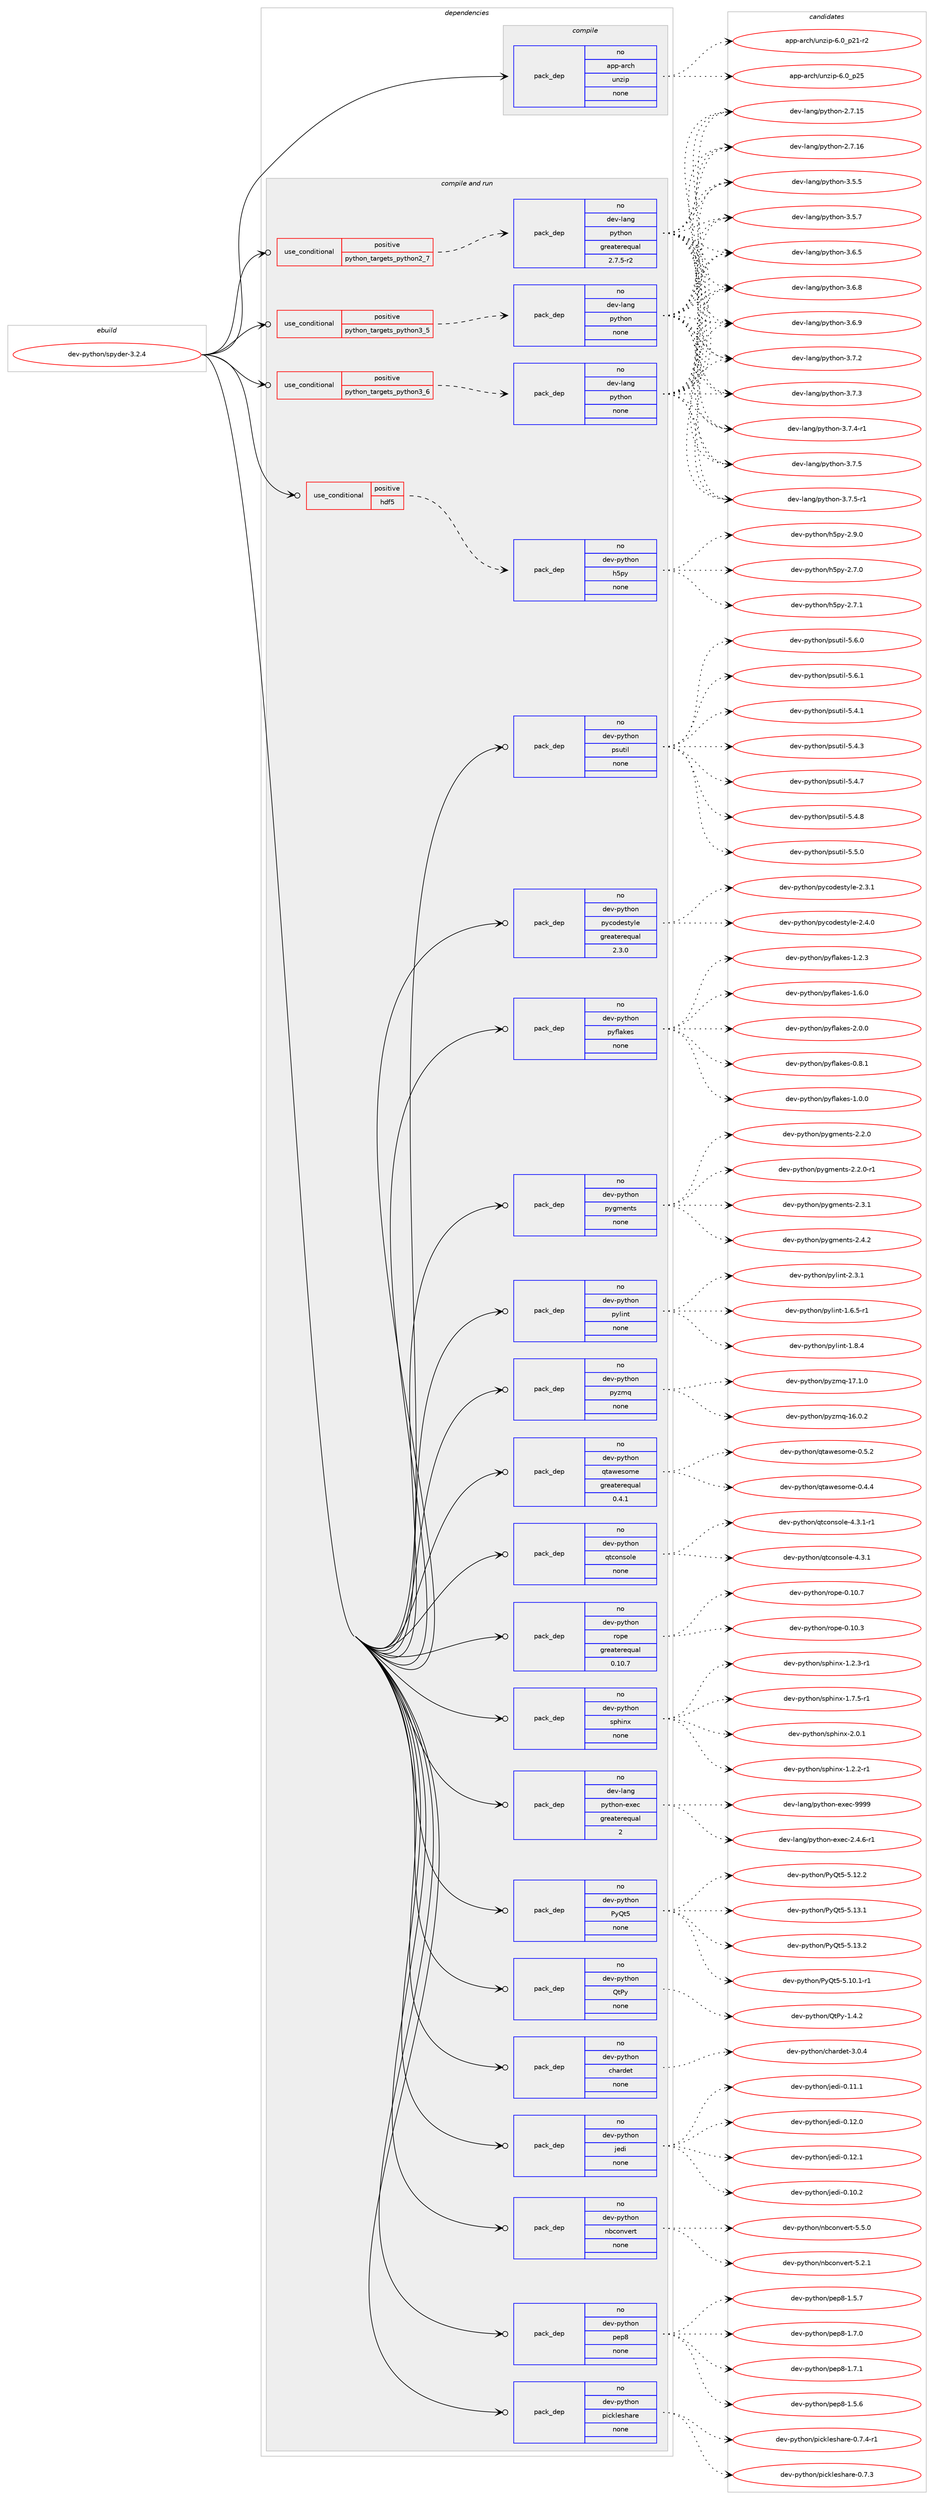 digraph prolog {

# *************
# Graph options
# *************

newrank=true;
concentrate=true;
compound=true;
graph [rankdir=LR,fontname=Helvetica,fontsize=10,ranksep=1.5];#, ranksep=2.5, nodesep=0.2];
edge  [arrowhead=vee];
node  [fontname=Helvetica,fontsize=10];

# **********
# The ebuild
# **********

subgraph cluster_leftcol {
color=gray;
rank=same;
label=<<i>ebuild</i>>;
id [label="dev-python/spyder-3.2.4", color=red, width=4, href="../dev-python/spyder-3.2.4.svg"];
}

# ****************
# The dependencies
# ****************

subgraph cluster_midcol {
color=gray;
label=<<i>dependencies</i>>;
subgraph cluster_compile {
fillcolor="#eeeeee";
style=filled;
label=<<i>compile</i>>;
subgraph pack476958 {
dependency638669 [label=<<TABLE BORDER="0" CELLBORDER="1" CELLSPACING="0" CELLPADDING="4" WIDTH="220"><TR><TD ROWSPAN="6" CELLPADDING="30">pack_dep</TD></TR><TR><TD WIDTH="110">no</TD></TR><TR><TD>app-arch</TD></TR><TR><TD>unzip</TD></TR><TR><TD>none</TD></TR><TR><TD></TD></TR></TABLE>>, shape=none, color=blue];
}
id:e -> dependency638669:w [weight=20,style="solid",arrowhead="vee"];
}
subgraph cluster_compileandrun {
fillcolor="#eeeeee";
style=filled;
label=<<i>compile and run</i>>;
subgraph cond149830 {
dependency638670 [label=<<TABLE BORDER="0" CELLBORDER="1" CELLSPACING="0" CELLPADDING="4"><TR><TD ROWSPAN="3" CELLPADDING="10">use_conditional</TD></TR><TR><TD>positive</TD></TR><TR><TD>hdf5</TD></TR></TABLE>>, shape=none, color=red];
subgraph pack476959 {
dependency638671 [label=<<TABLE BORDER="0" CELLBORDER="1" CELLSPACING="0" CELLPADDING="4" WIDTH="220"><TR><TD ROWSPAN="6" CELLPADDING="30">pack_dep</TD></TR><TR><TD WIDTH="110">no</TD></TR><TR><TD>dev-python</TD></TR><TR><TD>h5py</TD></TR><TR><TD>none</TD></TR><TR><TD></TD></TR></TABLE>>, shape=none, color=blue];
}
dependency638670:e -> dependency638671:w [weight=20,style="dashed",arrowhead="vee"];
}
id:e -> dependency638670:w [weight=20,style="solid",arrowhead="odotvee"];
subgraph cond149831 {
dependency638672 [label=<<TABLE BORDER="0" CELLBORDER="1" CELLSPACING="0" CELLPADDING="4"><TR><TD ROWSPAN="3" CELLPADDING="10">use_conditional</TD></TR><TR><TD>positive</TD></TR><TR><TD>python_targets_python2_7</TD></TR></TABLE>>, shape=none, color=red];
subgraph pack476960 {
dependency638673 [label=<<TABLE BORDER="0" CELLBORDER="1" CELLSPACING="0" CELLPADDING="4" WIDTH="220"><TR><TD ROWSPAN="6" CELLPADDING="30">pack_dep</TD></TR><TR><TD WIDTH="110">no</TD></TR><TR><TD>dev-lang</TD></TR><TR><TD>python</TD></TR><TR><TD>greaterequal</TD></TR><TR><TD>2.7.5-r2</TD></TR></TABLE>>, shape=none, color=blue];
}
dependency638672:e -> dependency638673:w [weight=20,style="dashed",arrowhead="vee"];
}
id:e -> dependency638672:w [weight=20,style="solid",arrowhead="odotvee"];
subgraph cond149832 {
dependency638674 [label=<<TABLE BORDER="0" CELLBORDER="1" CELLSPACING="0" CELLPADDING="4"><TR><TD ROWSPAN="3" CELLPADDING="10">use_conditional</TD></TR><TR><TD>positive</TD></TR><TR><TD>python_targets_python3_5</TD></TR></TABLE>>, shape=none, color=red];
subgraph pack476961 {
dependency638675 [label=<<TABLE BORDER="0" CELLBORDER="1" CELLSPACING="0" CELLPADDING="4" WIDTH="220"><TR><TD ROWSPAN="6" CELLPADDING="30">pack_dep</TD></TR><TR><TD WIDTH="110">no</TD></TR><TR><TD>dev-lang</TD></TR><TR><TD>python</TD></TR><TR><TD>none</TD></TR><TR><TD></TD></TR></TABLE>>, shape=none, color=blue];
}
dependency638674:e -> dependency638675:w [weight=20,style="dashed",arrowhead="vee"];
}
id:e -> dependency638674:w [weight=20,style="solid",arrowhead="odotvee"];
subgraph cond149833 {
dependency638676 [label=<<TABLE BORDER="0" CELLBORDER="1" CELLSPACING="0" CELLPADDING="4"><TR><TD ROWSPAN="3" CELLPADDING="10">use_conditional</TD></TR><TR><TD>positive</TD></TR><TR><TD>python_targets_python3_6</TD></TR></TABLE>>, shape=none, color=red];
subgraph pack476962 {
dependency638677 [label=<<TABLE BORDER="0" CELLBORDER="1" CELLSPACING="0" CELLPADDING="4" WIDTH="220"><TR><TD ROWSPAN="6" CELLPADDING="30">pack_dep</TD></TR><TR><TD WIDTH="110">no</TD></TR><TR><TD>dev-lang</TD></TR><TR><TD>python</TD></TR><TR><TD>none</TD></TR><TR><TD></TD></TR></TABLE>>, shape=none, color=blue];
}
dependency638676:e -> dependency638677:w [weight=20,style="dashed",arrowhead="vee"];
}
id:e -> dependency638676:w [weight=20,style="solid",arrowhead="odotvee"];
subgraph pack476963 {
dependency638678 [label=<<TABLE BORDER="0" CELLBORDER="1" CELLSPACING="0" CELLPADDING="4" WIDTH="220"><TR><TD ROWSPAN="6" CELLPADDING="30">pack_dep</TD></TR><TR><TD WIDTH="110">no</TD></TR><TR><TD>dev-lang</TD></TR><TR><TD>python-exec</TD></TR><TR><TD>greaterequal</TD></TR><TR><TD>2</TD></TR></TABLE>>, shape=none, color=blue];
}
id:e -> dependency638678:w [weight=20,style="solid",arrowhead="odotvee"];
subgraph pack476964 {
dependency638679 [label=<<TABLE BORDER="0" CELLBORDER="1" CELLSPACING="0" CELLPADDING="4" WIDTH="220"><TR><TD ROWSPAN="6" CELLPADDING="30">pack_dep</TD></TR><TR><TD WIDTH="110">no</TD></TR><TR><TD>dev-python</TD></TR><TR><TD>PyQt5</TD></TR><TR><TD>none</TD></TR><TR><TD></TD></TR></TABLE>>, shape=none, color=blue];
}
id:e -> dependency638679:w [weight=20,style="solid",arrowhead="odotvee"];
subgraph pack476965 {
dependency638680 [label=<<TABLE BORDER="0" CELLBORDER="1" CELLSPACING="0" CELLPADDING="4" WIDTH="220"><TR><TD ROWSPAN="6" CELLPADDING="30">pack_dep</TD></TR><TR><TD WIDTH="110">no</TD></TR><TR><TD>dev-python</TD></TR><TR><TD>QtPy</TD></TR><TR><TD>none</TD></TR><TR><TD></TD></TR></TABLE>>, shape=none, color=blue];
}
id:e -> dependency638680:w [weight=20,style="solid",arrowhead="odotvee"];
subgraph pack476966 {
dependency638681 [label=<<TABLE BORDER="0" CELLBORDER="1" CELLSPACING="0" CELLPADDING="4" WIDTH="220"><TR><TD ROWSPAN="6" CELLPADDING="30">pack_dep</TD></TR><TR><TD WIDTH="110">no</TD></TR><TR><TD>dev-python</TD></TR><TR><TD>chardet</TD></TR><TR><TD>none</TD></TR><TR><TD></TD></TR></TABLE>>, shape=none, color=blue];
}
id:e -> dependency638681:w [weight=20,style="solid",arrowhead="odotvee"];
subgraph pack476967 {
dependency638682 [label=<<TABLE BORDER="0" CELLBORDER="1" CELLSPACING="0" CELLPADDING="4" WIDTH="220"><TR><TD ROWSPAN="6" CELLPADDING="30">pack_dep</TD></TR><TR><TD WIDTH="110">no</TD></TR><TR><TD>dev-python</TD></TR><TR><TD>jedi</TD></TR><TR><TD>none</TD></TR><TR><TD></TD></TR></TABLE>>, shape=none, color=blue];
}
id:e -> dependency638682:w [weight=20,style="solid",arrowhead="odotvee"];
subgraph pack476968 {
dependency638683 [label=<<TABLE BORDER="0" CELLBORDER="1" CELLSPACING="0" CELLPADDING="4" WIDTH="220"><TR><TD ROWSPAN="6" CELLPADDING="30">pack_dep</TD></TR><TR><TD WIDTH="110">no</TD></TR><TR><TD>dev-python</TD></TR><TR><TD>nbconvert</TD></TR><TR><TD>none</TD></TR><TR><TD></TD></TR></TABLE>>, shape=none, color=blue];
}
id:e -> dependency638683:w [weight=20,style="solid",arrowhead="odotvee"];
subgraph pack476969 {
dependency638684 [label=<<TABLE BORDER="0" CELLBORDER="1" CELLSPACING="0" CELLPADDING="4" WIDTH="220"><TR><TD ROWSPAN="6" CELLPADDING="30">pack_dep</TD></TR><TR><TD WIDTH="110">no</TD></TR><TR><TD>dev-python</TD></TR><TR><TD>pep8</TD></TR><TR><TD>none</TD></TR><TR><TD></TD></TR></TABLE>>, shape=none, color=blue];
}
id:e -> dependency638684:w [weight=20,style="solid",arrowhead="odotvee"];
subgraph pack476970 {
dependency638685 [label=<<TABLE BORDER="0" CELLBORDER="1" CELLSPACING="0" CELLPADDING="4" WIDTH="220"><TR><TD ROWSPAN="6" CELLPADDING="30">pack_dep</TD></TR><TR><TD WIDTH="110">no</TD></TR><TR><TD>dev-python</TD></TR><TR><TD>pickleshare</TD></TR><TR><TD>none</TD></TR><TR><TD></TD></TR></TABLE>>, shape=none, color=blue];
}
id:e -> dependency638685:w [weight=20,style="solid",arrowhead="odotvee"];
subgraph pack476971 {
dependency638686 [label=<<TABLE BORDER="0" CELLBORDER="1" CELLSPACING="0" CELLPADDING="4" WIDTH="220"><TR><TD ROWSPAN="6" CELLPADDING="30">pack_dep</TD></TR><TR><TD WIDTH="110">no</TD></TR><TR><TD>dev-python</TD></TR><TR><TD>psutil</TD></TR><TR><TD>none</TD></TR><TR><TD></TD></TR></TABLE>>, shape=none, color=blue];
}
id:e -> dependency638686:w [weight=20,style="solid",arrowhead="odotvee"];
subgraph pack476972 {
dependency638687 [label=<<TABLE BORDER="0" CELLBORDER="1" CELLSPACING="0" CELLPADDING="4" WIDTH="220"><TR><TD ROWSPAN="6" CELLPADDING="30">pack_dep</TD></TR><TR><TD WIDTH="110">no</TD></TR><TR><TD>dev-python</TD></TR><TR><TD>pycodestyle</TD></TR><TR><TD>greaterequal</TD></TR><TR><TD>2.3.0</TD></TR></TABLE>>, shape=none, color=blue];
}
id:e -> dependency638687:w [weight=20,style="solid",arrowhead="odotvee"];
subgraph pack476973 {
dependency638688 [label=<<TABLE BORDER="0" CELLBORDER="1" CELLSPACING="0" CELLPADDING="4" WIDTH="220"><TR><TD ROWSPAN="6" CELLPADDING="30">pack_dep</TD></TR><TR><TD WIDTH="110">no</TD></TR><TR><TD>dev-python</TD></TR><TR><TD>pyflakes</TD></TR><TR><TD>none</TD></TR><TR><TD></TD></TR></TABLE>>, shape=none, color=blue];
}
id:e -> dependency638688:w [weight=20,style="solid",arrowhead="odotvee"];
subgraph pack476974 {
dependency638689 [label=<<TABLE BORDER="0" CELLBORDER="1" CELLSPACING="0" CELLPADDING="4" WIDTH="220"><TR><TD ROWSPAN="6" CELLPADDING="30">pack_dep</TD></TR><TR><TD WIDTH="110">no</TD></TR><TR><TD>dev-python</TD></TR><TR><TD>pygments</TD></TR><TR><TD>none</TD></TR><TR><TD></TD></TR></TABLE>>, shape=none, color=blue];
}
id:e -> dependency638689:w [weight=20,style="solid",arrowhead="odotvee"];
subgraph pack476975 {
dependency638690 [label=<<TABLE BORDER="0" CELLBORDER="1" CELLSPACING="0" CELLPADDING="4" WIDTH="220"><TR><TD ROWSPAN="6" CELLPADDING="30">pack_dep</TD></TR><TR><TD WIDTH="110">no</TD></TR><TR><TD>dev-python</TD></TR><TR><TD>pylint</TD></TR><TR><TD>none</TD></TR><TR><TD></TD></TR></TABLE>>, shape=none, color=blue];
}
id:e -> dependency638690:w [weight=20,style="solid",arrowhead="odotvee"];
subgraph pack476976 {
dependency638691 [label=<<TABLE BORDER="0" CELLBORDER="1" CELLSPACING="0" CELLPADDING="4" WIDTH="220"><TR><TD ROWSPAN="6" CELLPADDING="30">pack_dep</TD></TR><TR><TD WIDTH="110">no</TD></TR><TR><TD>dev-python</TD></TR><TR><TD>pyzmq</TD></TR><TR><TD>none</TD></TR><TR><TD></TD></TR></TABLE>>, shape=none, color=blue];
}
id:e -> dependency638691:w [weight=20,style="solid",arrowhead="odotvee"];
subgraph pack476977 {
dependency638692 [label=<<TABLE BORDER="0" CELLBORDER="1" CELLSPACING="0" CELLPADDING="4" WIDTH="220"><TR><TD ROWSPAN="6" CELLPADDING="30">pack_dep</TD></TR><TR><TD WIDTH="110">no</TD></TR><TR><TD>dev-python</TD></TR><TR><TD>qtawesome</TD></TR><TR><TD>greaterequal</TD></TR><TR><TD>0.4.1</TD></TR></TABLE>>, shape=none, color=blue];
}
id:e -> dependency638692:w [weight=20,style="solid",arrowhead="odotvee"];
subgraph pack476978 {
dependency638693 [label=<<TABLE BORDER="0" CELLBORDER="1" CELLSPACING="0" CELLPADDING="4" WIDTH="220"><TR><TD ROWSPAN="6" CELLPADDING="30">pack_dep</TD></TR><TR><TD WIDTH="110">no</TD></TR><TR><TD>dev-python</TD></TR><TR><TD>qtconsole</TD></TR><TR><TD>none</TD></TR><TR><TD></TD></TR></TABLE>>, shape=none, color=blue];
}
id:e -> dependency638693:w [weight=20,style="solid",arrowhead="odotvee"];
subgraph pack476979 {
dependency638694 [label=<<TABLE BORDER="0" CELLBORDER="1" CELLSPACING="0" CELLPADDING="4" WIDTH="220"><TR><TD ROWSPAN="6" CELLPADDING="30">pack_dep</TD></TR><TR><TD WIDTH="110">no</TD></TR><TR><TD>dev-python</TD></TR><TR><TD>rope</TD></TR><TR><TD>greaterequal</TD></TR><TR><TD>0.10.7</TD></TR></TABLE>>, shape=none, color=blue];
}
id:e -> dependency638694:w [weight=20,style="solid",arrowhead="odotvee"];
subgraph pack476980 {
dependency638695 [label=<<TABLE BORDER="0" CELLBORDER="1" CELLSPACING="0" CELLPADDING="4" WIDTH="220"><TR><TD ROWSPAN="6" CELLPADDING="30">pack_dep</TD></TR><TR><TD WIDTH="110">no</TD></TR><TR><TD>dev-python</TD></TR><TR><TD>sphinx</TD></TR><TR><TD>none</TD></TR><TR><TD></TD></TR></TABLE>>, shape=none, color=blue];
}
id:e -> dependency638695:w [weight=20,style="solid",arrowhead="odotvee"];
}
subgraph cluster_run {
fillcolor="#eeeeee";
style=filled;
label=<<i>run</i>>;
}
}

# **************
# The candidates
# **************

subgraph cluster_choices {
rank=same;
color=gray;
label=<<i>candidates</i>>;

subgraph choice476958 {
color=black;
nodesep=1;
choice9711211245971149910447117110122105112455446489511250494511450 [label="app-arch/unzip-6.0_p21-r2", color=red, width=4,href="../app-arch/unzip-6.0_p21-r2.svg"];
choice971121124597114991044711711012210511245544648951125053 [label="app-arch/unzip-6.0_p25", color=red, width=4,href="../app-arch/unzip-6.0_p25.svg"];
dependency638669:e -> choice9711211245971149910447117110122105112455446489511250494511450:w [style=dotted,weight="100"];
dependency638669:e -> choice971121124597114991044711711012210511245544648951125053:w [style=dotted,weight="100"];
}
subgraph choice476959 {
color=black;
nodesep=1;
choice100101118451121211161041111104710453112121455046554648 [label="dev-python/h5py-2.7.0", color=red, width=4,href="../dev-python/h5py-2.7.0.svg"];
choice100101118451121211161041111104710453112121455046554649 [label="dev-python/h5py-2.7.1", color=red, width=4,href="../dev-python/h5py-2.7.1.svg"];
choice100101118451121211161041111104710453112121455046574648 [label="dev-python/h5py-2.9.0", color=red, width=4,href="../dev-python/h5py-2.9.0.svg"];
dependency638671:e -> choice100101118451121211161041111104710453112121455046554648:w [style=dotted,weight="100"];
dependency638671:e -> choice100101118451121211161041111104710453112121455046554649:w [style=dotted,weight="100"];
dependency638671:e -> choice100101118451121211161041111104710453112121455046574648:w [style=dotted,weight="100"];
}
subgraph choice476960 {
color=black;
nodesep=1;
choice10010111845108971101034711212111610411111045504655464953 [label="dev-lang/python-2.7.15", color=red, width=4,href="../dev-lang/python-2.7.15.svg"];
choice10010111845108971101034711212111610411111045504655464954 [label="dev-lang/python-2.7.16", color=red, width=4,href="../dev-lang/python-2.7.16.svg"];
choice100101118451089711010347112121116104111110455146534653 [label="dev-lang/python-3.5.5", color=red, width=4,href="../dev-lang/python-3.5.5.svg"];
choice100101118451089711010347112121116104111110455146534655 [label="dev-lang/python-3.5.7", color=red, width=4,href="../dev-lang/python-3.5.7.svg"];
choice100101118451089711010347112121116104111110455146544653 [label="dev-lang/python-3.6.5", color=red, width=4,href="../dev-lang/python-3.6.5.svg"];
choice100101118451089711010347112121116104111110455146544656 [label="dev-lang/python-3.6.8", color=red, width=4,href="../dev-lang/python-3.6.8.svg"];
choice100101118451089711010347112121116104111110455146544657 [label="dev-lang/python-3.6.9", color=red, width=4,href="../dev-lang/python-3.6.9.svg"];
choice100101118451089711010347112121116104111110455146554650 [label="dev-lang/python-3.7.2", color=red, width=4,href="../dev-lang/python-3.7.2.svg"];
choice100101118451089711010347112121116104111110455146554651 [label="dev-lang/python-3.7.3", color=red, width=4,href="../dev-lang/python-3.7.3.svg"];
choice1001011184510897110103471121211161041111104551465546524511449 [label="dev-lang/python-3.7.4-r1", color=red, width=4,href="../dev-lang/python-3.7.4-r1.svg"];
choice100101118451089711010347112121116104111110455146554653 [label="dev-lang/python-3.7.5", color=red, width=4,href="../dev-lang/python-3.7.5.svg"];
choice1001011184510897110103471121211161041111104551465546534511449 [label="dev-lang/python-3.7.5-r1", color=red, width=4,href="../dev-lang/python-3.7.5-r1.svg"];
dependency638673:e -> choice10010111845108971101034711212111610411111045504655464953:w [style=dotted,weight="100"];
dependency638673:e -> choice10010111845108971101034711212111610411111045504655464954:w [style=dotted,weight="100"];
dependency638673:e -> choice100101118451089711010347112121116104111110455146534653:w [style=dotted,weight="100"];
dependency638673:e -> choice100101118451089711010347112121116104111110455146534655:w [style=dotted,weight="100"];
dependency638673:e -> choice100101118451089711010347112121116104111110455146544653:w [style=dotted,weight="100"];
dependency638673:e -> choice100101118451089711010347112121116104111110455146544656:w [style=dotted,weight="100"];
dependency638673:e -> choice100101118451089711010347112121116104111110455146544657:w [style=dotted,weight="100"];
dependency638673:e -> choice100101118451089711010347112121116104111110455146554650:w [style=dotted,weight="100"];
dependency638673:e -> choice100101118451089711010347112121116104111110455146554651:w [style=dotted,weight="100"];
dependency638673:e -> choice1001011184510897110103471121211161041111104551465546524511449:w [style=dotted,weight="100"];
dependency638673:e -> choice100101118451089711010347112121116104111110455146554653:w [style=dotted,weight="100"];
dependency638673:e -> choice1001011184510897110103471121211161041111104551465546534511449:w [style=dotted,weight="100"];
}
subgraph choice476961 {
color=black;
nodesep=1;
choice10010111845108971101034711212111610411111045504655464953 [label="dev-lang/python-2.7.15", color=red, width=4,href="../dev-lang/python-2.7.15.svg"];
choice10010111845108971101034711212111610411111045504655464954 [label="dev-lang/python-2.7.16", color=red, width=4,href="../dev-lang/python-2.7.16.svg"];
choice100101118451089711010347112121116104111110455146534653 [label="dev-lang/python-3.5.5", color=red, width=4,href="../dev-lang/python-3.5.5.svg"];
choice100101118451089711010347112121116104111110455146534655 [label="dev-lang/python-3.5.7", color=red, width=4,href="../dev-lang/python-3.5.7.svg"];
choice100101118451089711010347112121116104111110455146544653 [label="dev-lang/python-3.6.5", color=red, width=4,href="../dev-lang/python-3.6.5.svg"];
choice100101118451089711010347112121116104111110455146544656 [label="dev-lang/python-3.6.8", color=red, width=4,href="../dev-lang/python-3.6.8.svg"];
choice100101118451089711010347112121116104111110455146544657 [label="dev-lang/python-3.6.9", color=red, width=4,href="../dev-lang/python-3.6.9.svg"];
choice100101118451089711010347112121116104111110455146554650 [label="dev-lang/python-3.7.2", color=red, width=4,href="../dev-lang/python-3.7.2.svg"];
choice100101118451089711010347112121116104111110455146554651 [label="dev-lang/python-3.7.3", color=red, width=4,href="../dev-lang/python-3.7.3.svg"];
choice1001011184510897110103471121211161041111104551465546524511449 [label="dev-lang/python-3.7.4-r1", color=red, width=4,href="../dev-lang/python-3.7.4-r1.svg"];
choice100101118451089711010347112121116104111110455146554653 [label="dev-lang/python-3.7.5", color=red, width=4,href="../dev-lang/python-3.7.5.svg"];
choice1001011184510897110103471121211161041111104551465546534511449 [label="dev-lang/python-3.7.5-r1", color=red, width=4,href="../dev-lang/python-3.7.5-r1.svg"];
dependency638675:e -> choice10010111845108971101034711212111610411111045504655464953:w [style=dotted,weight="100"];
dependency638675:e -> choice10010111845108971101034711212111610411111045504655464954:w [style=dotted,weight="100"];
dependency638675:e -> choice100101118451089711010347112121116104111110455146534653:w [style=dotted,weight="100"];
dependency638675:e -> choice100101118451089711010347112121116104111110455146534655:w [style=dotted,weight="100"];
dependency638675:e -> choice100101118451089711010347112121116104111110455146544653:w [style=dotted,weight="100"];
dependency638675:e -> choice100101118451089711010347112121116104111110455146544656:w [style=dotted,weight="100"];
dependency638675:e -> choice100101118451089711010347112121116104111110455146544657:w [style=dotted,weight="100"];
dependency638675:e -> choice100101118451089711010347112121116104111110455146554650:w [style=dotted,weight="100"];
dependency638675:e -> choice100101118451089711010347112121116104111110455146554651:w [style=dotted,weight="100"];
dependency638675:e -> choice1001011184510897110103471121211161041111104551465546524511449:w [style=dotted,weight="100"];
dependency638675:e -> choice100101118451089711010347112121116104111110455146554653:w [style=dotted,weight="100"];
dependency638675:e -> choice1001011184510897110103471121211161041111104551465546534511449:w [style=dotted,weight="100"];
}
subgraph choice476962 {
color=black;
nodesep=1;
choice10010111845108971101034711212111610411111045504655464953 [label="dev-lang/python-2.7.15", color=red, width=4,href="../dev-lang/python-2.7.15.svg"];
choice10010111845108971101034711212111610411111045504655464954 [label="dev-lang/python-2.7.16", color=red, width=4,href="../dev-lang/python-2.7.16.svg"];
choice100101118451089711010347112121116104111110455146534653 [label="dev-lang/python-3.5.5", color=red, width=4,href="../dev-lang/python-3.5.5.svg"];
choice100101118451089711010347112121116104111110455146534655 [label="dev-lang/python-3.5.7", color=red, width=4,href="../dev-lang/python-3.5.7.svg"];
choice100101118451089711010347112121116104111110455146544653 [label="dev-lang/python-3.6.5", color=red, width=4,href="../dev-lang/python-3.6.5.svg"];
choice100101118451089711010347112121116104111110455146544656 [label="dev-lang/python-3.6.8", color=red, width=4,href="../dev-lang/python-3.6.8.svg"];
choice100101118451089711010347112121116104111110455146544657 [label="dev-lang/python-3.6.9", color=red, width=4,href="../dev-lang/python-3.6.9.svg"];
choice100101118451089711010347112121116104111110455146554650 [label="dev-lang/python-3.7.2", color=red, width=4,href="../dev-lang/python-3.7.2.svg"];
choice100101118451089711010347112121116104111110455146554651 [label="dev-lang/python-3.7.3", color=red, width=4,href="../dev-lang/python-3.7.3.svg"];
choice1001011184510897110103471121211161041111104551465546524511449 [label="dev-lang/python-3.7.4-r1", color=red, width=4,href="../dev-lang/python-3.7.4-r1.svg"];
choice100101118451089711010347112121116104111110455146554653 [label="dev-lang/python-3.7.5", color=red, width=4,href="../dev-lang/python-3.7.5.svg"];
choice1001011184510897110103471121211161041111104551465546534511449 [label="dev-lang/python-3.7.5-r1", color=red, width=4,href="../dev-lang/python-3.7.5-r1.svg"];
dependency638677:e -> choice10010111845108971101034711212111610411111045504655464953:w [style=dotted,weight="100"];
dependency638677:e -> choice10010111845108971101034711212111610411111045504655464954:w [style=dotted,weight="100"];
dependency638677:e -> choice100101118451089711010347112121116104111110455146534653:w [style=dotted,weight="100"];
dependency638677:e -> choice100101118451089711010347112121116104111110455146534655:w [style=dotted,weight="100"];
dependency638677:e -> choice100101118451089711010347112121116104111110455146544653:w [style=dotted,weight="100"];
dependency638677:e -> choice100101118451089711010347112121116104111110455146544656:w [style=dotted,weight="100"];
dependency638677:e -> choice100101118451089711010347112121116104111110455146544657:w [style=dotted,weight="100"];
dependency638677:e -> choice100101118451089711010347112121116104111110455146554650:w [style=dotted,weight="100"];
dependency638677:e -> choice100101118451089711010347112121116104111110455146554651:w [style=dotted,weight="100"];
dependency638677:e -> choice1001011184510897110103471121211161041111104551465546524511449:w [style=dotted,weight="100"];
dependency638677:e -> choice100101118451089711010347112121116104111110455146554653:w [style=dotted,weight="100"];
dependency638677:e -> choice1001011184510897110103471121211161041111104551465546534511449:w [style=dotted,weight="100"];
}
subgraph choice476963 {
color=black;
nodesep=1;
choice10010111845108971101034711212111610411111045101120101994550465246544511449 [label="dev-lang/python-exec-2.4.6-r1", color=red, width=4,href="../dev-lang/python-exec-2.4.6-r1.svg"];
choice10010111845108971101034711212111610411111045101120101994557575757 [label="dev-lang/python-exec-9999", color=red, width=4,href="../dev-lang/python-exec-9999.svg"];
dependency638678:e -> choice10010111845108971101034711212111610411111045101120101994550465246544511449:w [style=dotted,weight="100"];
dependency638678:e -> choice10010111845108971101034711212111610411111045101120101994557575757:w [style=dotted,weight="100"];
}
subgraph choice476964 {
color=black;
nodesep=1;
choice1001011184511212111610411111047801218111653455346494846494511449 [label="dev-python/PyQt5-5.10.1-r1", color=red, width=4,href="../dev-python/PyQt5-5.10.1-r1.svg"];
choice100101118451121211161041111104780121811165345534649504650 [label="dev-python/PyQt5-5.12.2", color=red, width=4,href="../dev-python/PyQt5-5.12.2.svg"];
choice100101118451121211161041111104780121811165345534649514649 [label="dev-python/PyQt5-5.13.1", color=red, width=4,href="../dev-python/PyQt5-5.13.1.svg"];
choice100101118451121211161041111104780121811165345534649514650 [label="dev-python/PyQt5-5.13.2", color=red, width=4,href="../dev-python/PyQt5-5.13.2.svg"];
dependency638679:e -> choice1001011184511212111610411111047801218111653455346494846494511449:w [style=dotted,weight="100"];
dependency638679:e -> choice100101118451121211161041111104780121811165345534649504650:w [style=dotted,weight="100"];
dependency638679:e -> choice100101118451121211161041111104780121811165345534649514649:w [style=dotted,weight="100"];
dependency638679:e -> choice100101118451121211161041111104780121811165345534649514650:w [style=dotted,weight="100"];
}
subgraph choice476965 {
color=black;
nodesep=1;
choice10010111845112121116104111110478111680121454946524650 [label="dev-python/QtPy-1.4.2", color=red, width=4,href="../dev-python/QtPy-1.4.2.svg"];
dependency638680:e -> choice10010111845112121116104111110478111680121454946524650:w [style=dotted,weight="100"];
}
subgraph choice476966 {
color=black;
nodesep=1;
choice10010111845112121116104111110479910497114100101116455146484652 [label="dev-python/chardet-3.0.4", color=red, width=4,href="../dev-python/chardet-3.0.4.svg"];
dependency638681:e -> choice10010111845112121116104111110479910497114100101116455146484652:w [style=dotted,weight="100"];
}
subgraph choice476967 {
color=black;
nodesep=1;
choice100101118451121211161041111104710610110010545484649484650 [label="dev-python/jedi-0.10.2", color=red, width=4,href="../dev-python/jedi-0.10.2.svg"];
choice100101118451121211161041111104710610110010545484649494649 [label="dev-python/jedi-0.11.1", color=red, width=4,href="../dev-python/jedi-0.11.1.svg"];
choice100101118451121211161041111104710610110010545484649504648 [label="dev-python/jedi-0.12.0", color=red, width=4,href="../dev-python/jedi-0.12.0.svg"];
choice100101118451121211161041111104710610110010545484649504649 [label="dev-python/jedi-0.12.1", color=red, width=4,href="../dev-python/jedi-0.12.1.svg"];
dependency638682:e -> choice100101118451121211161041111104710610110010545484649484650:w [style=dotted,weight="100"];
dependency638682:e -> choice100101118451121211161041111104710610110010545484649494649:w [style=dotted,weight="100"];
dependency638682:e -> choice100101118451121211161041111104710610110010545484649504648:w [style=dotted,weight="100"];
dependency638682:e -> choice100101118451121211161041111104710610110010545484649504649:w [style=dotted,weight="100"];
}
subgraph choice476968 {
color=black;
nodesep=1;
choice10010111845112121116104111110471109899111110118101114116455346504649 [label="dev-python/nbconvert-5.2.1", color=red, width=4,href="../dev-python/nbconvert-5.2.1.svg"];
choice10010111845112121116104111110471109899111110118101114116455346534648 [label="dev-python/nbconvert-5.5.0", color=red, width=4,href="../dev-python/nbconvert-5.5.0.svg"];
dependency638683:e -> choice10010111845112121116104111110471109899111110118101114116455346504649:w [style=dotted,weight="100"];
dependency638683:e -> choice10010111845112121116104111110471109899111110118101114116455346534648:w [style=dotted,weight="100"];
}
subgraph choice476969 {
color=black;
nodesep=1;
choice100101118451121211161041111104711210111256454946534654 [label="dev-python/pep8-1.5.6", color=red, width=4,href="../dev-python/pep8-1.5.6.svg"];
choice100101118451121211161041111104711210111256454946534655 [label="dev-python/pep8-1.5.7", color=red, width=4,href="../dev-python/pep8-1.5.7.svg"];
choice100101118451121211161041111104711210111256454946554648 [label="dev-python/pep8-1.7.0", color=red, width=4,href="../dev-python/pep8-1.7.0.svg"];
choice100101118451121211161041111104711210111256454946554649 [label="dev-python/pep8-1.7.1", color=red, width=4,href="../dev-python/pep8-1.7.1.svg"];
dependency638684:e -> choice100101118451121211161041111104711210111256454946534654:w [style=dotted,weight="100"];
dependency638684:e -> choice100101118451121211161041111104711210111256454946534655:w [style=dotted,weight="100"];
dependency638684:e -> choice100101118451121211161041111104711210111256454946554648:w [style=dotted,weight="100"];
dependency638684:e -> choice100101118451121211161041111104711210111256454946554649:w [style=dotted,weight="100"];
}
subgraph choice476970 {
color=black;
nodesep=1;
choice10010111845112121116104111110471121059910710810111510497114101454846554651 [label="dev-python/pickleshare-0.7.3", color=red, width=4,href="../dev-python/pickleshare-0.7.3.svg"];
choice100101118451121211161041111104711210599107108101115104971141014548465546524511449 [label="dev-python/pickleshare-0.7.4-r1", color=red, width=4,href="../dev-python/pickleshare-0.7.4-r1.svg"];
dependency638685:e -> choice10010111845112121116104111110471121059910710810111510497114101454846554651:w [style=dotted,weight="100"];
dependency638685:e -> choice100101118451121211161041111104711210599107108101115104971141014548465546524511449:w [style=dotted,weight="100"];
}
subgraph choice476971 {
color=black;
nodesep=1;
choice1001011184511212111610411111047112115117116105108455346524649 [label="dev-python/psutil-5.4.1", color=red, width=4,href="../dev-python/psutil-5.4.1.svg"];
choice1001011184511212111610411111047112115117116105108455346524651 [label="dev-python/psutil-5.4.3", color=red, width=4,href="../dev-python/psutil-5.4.3.svg"];
choice1001011184511212111610411111047112115117116105108455346524655 [label="dev-python/psutil-5.4.7", color=red, width=4,href="../dev-python/psutil-5.4.7.svg"];
choice1001011184511212111610411111047112115117116105108455346524656 [label="dev-python/psutil-5.4.8", color=red, width=4,href="../dev-python/psutil-5.4.8.svg"];
choice1001011184511212111610411111047112115117116105108455346534648 [label="dev-python/psutil-5.5.0", color=red, width=4,href="../dev-python/psutil-5.5.0.svg"];
choice1001011184511212111610411111047112115117116105108455346544648 [label="dev-python/psutil-5.6.0", color=red, width=4,href="../dev-python/psutil-5.6.0.svg"];
choice1001011184511212111610411111047112115117116105108455346544649 [label="dev-python/psutil-5.6.1", color=red, width=4,href="../dev-python/psutil-5.6.1.svg"];
dependency638686:e -> choice1001011184511212111610411111047112115117116105108455346524649:w [style=dotted,weight="100"];
dependency638686:e -> choice1001011184511212111610411111047112115117116105108455346524651:w [style=dotted,weight="100"];
dependency638686:e -> choice1001011184511212111610411111047112115117116105108455346524655:w [style=dotted,weight="100"];
dependency638686:e -> choice1001011184511212111610411111047112115117116105108455346524656:w [style=dotted,weight="100"];
dependency638686:e -> choice1001011184511212111610411111047112115117116105108455346534648:w [style=dotted,weight="100"];
dependency638686:e -> choice1001011184511212111610411111047112115117116105108455346544648:w [style=dotted,weight="100"];
dependency638686:e -> choice1001011184511212111610411111047112115117116105108455346544649:w [style=dotted,weight="100"];
}
subgraph choice476972 {
color=black;
nodesep=1;
choice100101118451121211161041111104711212199111100101115116121108101455046514649 [label="dev-python/pycodestyle-2.3.1", color=red, width=4,href="../dev-python/pycodestyle-2.3.1.svg"];
choice100101118451121211161041111104711212199111100101115116121108101455046524648 [label="dev-python/pycodestyle-2.4.0", color=red, width=4,href="../dev-python/pycodestyle-2.4.0.svg"];
dependency638687:e -> choice100101118451121211161041111104711212199111100101115116121108101455046514649:w [style=dotted,weight="100"];
dependency638687:e -> choice100101118451121211161041111104711212199111100101115116121108101455046524648:w [style=dotted,weight="100"];
}
subgraph choice476973 {
color=black;
nodesep=1;
choice100101118451121211161041111104711212110210897107101115454846564649 [label="dev-python/pyflakes-0.8.1", color=red, width=4,href="../dev-python/pyflakes-0.8.1.svg"];
choice100101118451121211161041111104711212110210897107101115454946484648 [label="dev-python/pyflakes-1.0.0", color=red, width=4,href="../dev-python/pyflakes-1.0.0.svg"];
choice100101118451121211161041111104711212110210897107101115454946504651 [label="dev-python/pyflakes-1.2.3", color=red, width=4,href="../dev-python/pyflakes-1.2.3.svg"];
choice100101118451121211161041111104711212110210897107101115454946544648 [label="dev-python/pyflakes-1.6.0", color=red, width=4,href="../dev-python/pyflakes-1.6.0.svg"];
choice100101118451121211161041111104711212110210897107101115455046484648 [label="dev-python/pyflakes-2.0.0", color=red, width=4,href="../dev-python/pyflakes-2.0.0.svg"];
dependency638688:e -> choice100101118451121211161041111104711212110210897107101115454846564649:w [style=dotted,weight="100"];
dependency638688:e -> choice100101118451121211161041111104711212110210897107101115454946484648:w [style=dotted,weight="100"];
dependency638688:e -> choice100101118451121211161041111104711212110210897107101115454946504651:w [style=dotted,weight="100"];
dependency638688:e -> choice100101118451121211161041111104711212110210897107101115454946544648:w [style=dotted,weight="100"];
dependency638688:e -> choice100101118451121211161041111104711212110210897107101115455046484648:w [style=dotted,weight="100"];
}
subgraph choice476974 {
color=black;
nodesep=1;
choice1001011184511212111610411111047112121103109101110116115455046504648 [label="dev-python/pygments-2.2.0", color=red, width=4,href="../dev-python/pygments-2.2.0.svg"];
choice10010111845112121116104111110471121211031091011101161154550465046484511449 [label="dev-python/pygments-2.2.0-r1", color=red, width=4,href="../dev-python/pygments-2.2.0-r1.svg"];
choice1001011184511212111610411111047112121103109101110116115455046514649 [label="dev-python/pygments-2.3.1", color=red, width=4,href="../dev-python/pygments-2.3.1.svg"];
choice1001011184511212111610411111047112121103109101110116115455046524650 [label="dev-python/pygments-2.4.2", color=red, width=4,href="../dev-python/pygments-2.4.2.svg"];
dependency638689:e -> choice1001011184511212111610411111047112121103109101110116115455046504648:w [style=dotted,weight="100"];
dependency638689:e -> choice10010111845112121116104111110471121211031091011101161154550465046484511449:w [style=dotted,weight="100"];
dependency638689:e -> choice1001011184511212111610411111047112121103109101110116115455046514649:w [style=dotted,weight="100"];
dependency638689:e -> choice1001011184511212111610411111047112121103109101110116115455046524650:w [style=dotted,weight="100"];
}
subgraph choice476975 {
color=black;
nodesep=1;
choice10010111845112121116104111110471121211081051101164549465446534511449 [label="dev-python/pylint-1.6.5-r1", color=red, width=4,href="../dev-python/pylint-1.6.5-r1.svg"];
choice1001011184511212111610411111047112121108105110116454946564652 [label="dev-python/pylint-1.8.4", color=red, width=4,href="../dev-python/pylint-1.8.4.svg"];
choice1001011184511212111610411111047112121108105110116455046514649 [label="dev-python/pylint-2.3.1", color=red, width=4,href="../dev-python/pylint-2.3.1.svg"];
dependency638690:e -> choice10010111845112121116104111110471121211081051101164549465446534511449:w [style=dotted,weight="100"];
dependency638690:e -> choice1001011184511212111610411111047112121108105110116454946564652:w [style=dotted,weight="100"];
dependency638690:e -> choice1001011184511212111610411111047112121108105110116455046514649:w [style=dotted,weight="100"];
}
subgraph choice476976 {
color=black;
nodesep=1;
choice100101118451121211161041111104711212112210911345495446484650 [label="dev-python/pyzmq-16.0.2", color=red, width=4,href="../dev-python/pyzmq-16.0.2.svg"];
choice100101118451121211161041111104711212112210911345495546494648 [label="dev-python/pyzmq-17.1.0", color=red, width=4,href="../dev-python/pyzmq-17.1.0.svg"];
dependency638691:e -> choice100101118451121211161041111104711212112210911345495446484650:w [style=dotted,weight="100"];
dependency638691:e -> choice100101118451121211161041111104711212112210911345495546494648:w [style=dotted,weight="100"];
}
subgraph choice476977 {
color=black;
nodesep=1;
choice100101118451121211161041111104711311697119101115111109101454846524652 [label="dev-python/qtawesome-0.4.4", color=red, width=4,href="../dev-python/qtawesome-0.4.4.svg"];
choice100101118451121211161041111104711311697119101115111109101454846534650 [label="dev-python/qtawesome-0.5.2", color=red, width=4,href="../dev-python/qtawesome-0.5.2.svg"];
dependency638692:e -> choice100101118451121211161041111104711311697119101115111109101454846524652:w [style=dotted,weight="100"];
dependency638692:e -> choice100101118451121211161041111104711311697119101115111109101454846534650:w [style=dotted,weight="100"];
}
subgraph choice476978 {
color=black;
nodesep=1;
choice100101118451121211161041111104711311699111110115111108101455246514649 [label="dev-python/qtconsole-4.3.1", color=red, width=4,href="../dev-python/qtconsole-4.3.1.svg"];
choice1001011184511212111610411111047113116991111101151111081014552465146494511449 [label="dev-python/qtconsole-4.3.1-r1", color=red, width=4,href="../dev-python/qtconsole-4.3.1-r1.svg"];
dependency638693:e -> choice100101118451121211161041111104711311699111110115111108101455246514649:w [style=dotted,weight="100"];
dependency638693:e -> choice1001011184511212111610411111047113116991111101151111081014552465146494511449:w [style=dotted,weight="100"];
}
subgraph choice476979 {
color=black;
nodesep=1;
choice100101118451121211161041111104711411111210145484649484651 [label="dev-python/rope-0.10.3", color=red, width=4,href="../dev-python/rope-0.10.3.svg"];
choice100101118451121211161041111104711411111210145484649484655 [label="dev-python/rope-0.10.7", color=red, width=4,href="../dev-python/rope-0.10.7.svg"];
dependency638694:e -> choice100101118451121211161041111104711411111210145484649484651:w [style=dotted,weight="100"];
dependency638694:e -> choice100101118451121211161041111104711411111210145484649484655:w [style=dotted,weight="100"];
}
subgraph choice476980 {
color=black;
nodesep=1;
choice10010111845112121116104111110471151121041051101204549465046504511449 [label="dev-python/sphinx-1.2.2-r1", color=red, width=4,href="../dev-python/sphinx-1.2.2-r1.svg"];
choice10010111845112121116104111110471151121041051101204549465046514511449 [label="dev-python/sphinx-1.2.3-r1", color=red, width=4,href="../dev-python/sphinx-1.2.3-r1.svg"];
choice10010111845112121116104111110471151121041051101204549465546534511449 [label="dev-python/sphinx-1.7.5-r1", color=red, width=4,href="../dev-python/sphinx-1.7.5-r1.svg"];
choice1001011184511212111610411111047115112104105110120455046484649 [label="dev-python/sphinx-2.0.1", color=red, width=4,href="../dev-python/sphinx-2.0.1.svg"];
dependency638695:e -> choice10010111845112121116104111110471151121041051101204549465046504511449:w [style=dotted,weight="100"];
dependency638695:e -> choice10010111845112121116104111110471151121041051101204549465046514511449:w [style=dotted,weight="100"];
dependency638695:e -> choice10010111845112121116104111110471151121041051101204549465546534511449:w [style=dotted,weight="100"];
dependency638695:e -> choice1001011184511212111610411111047115112104105110120455046484649:w [style=dotted,weight="100"];
}
}

}
